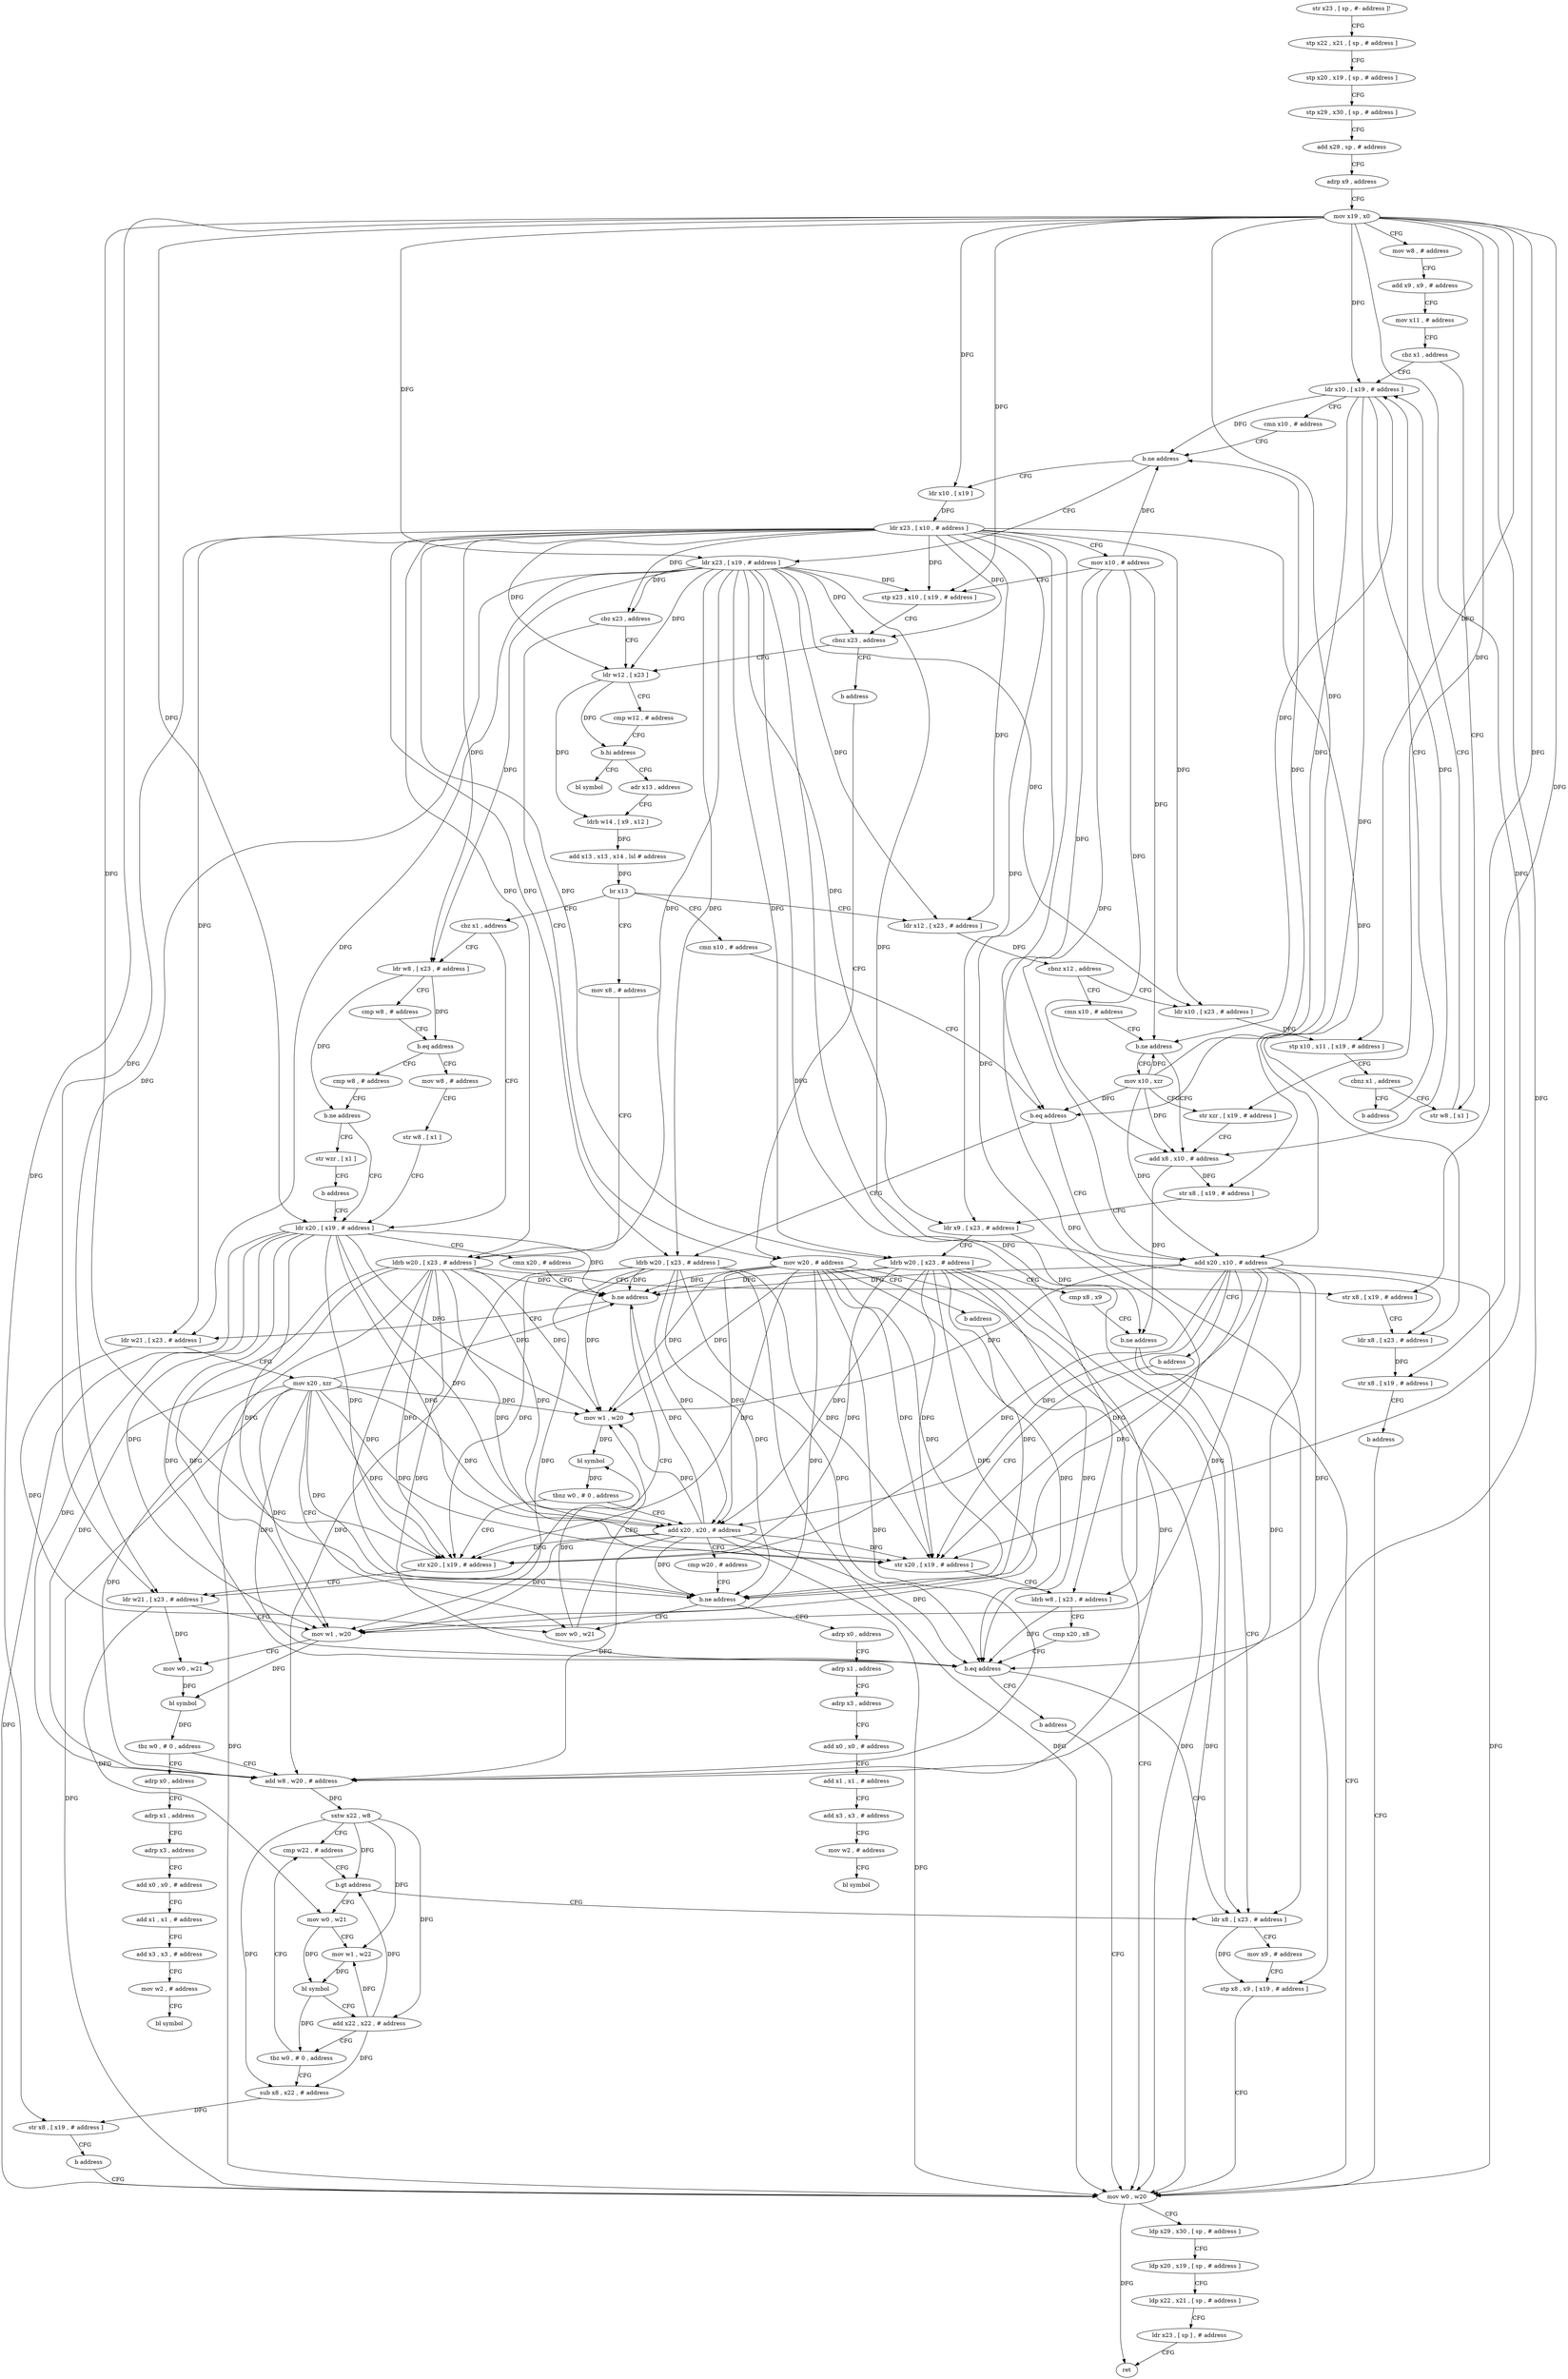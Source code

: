 digraph "func" {
"4207892" [label = "str x23 , [ sp , #- address ]!" ]
"4207896" [label = "stp x22 , x21 , [ sp , # address ]" ]
"4207900" [label = "stp x20 , x19 , [ sp , # address ]" ]
"4207904" [label = "stp x29 , x30 , [ sp , # address ]" ]
"4207908" [label = "add x29 , sp , # address" ]
"4207912" [label = "adrp x9 , address" ]
"4207916" [label = "mov x19 , x0" ]
"4207920" [label = "mov w8 , # address" ]
"4207924" [label = "add x9 , x9 , # address" ]
"4207928" [label = "mov x11 , # address" ]
"4207932" [label = "cbz x1 , address" ]
"4207940" [label = "ldr x10 , [ x19 , # address ]" ]
"4207936" [label = "str w8 , [ x1 ]" ]
"4207944" [label = "cmn x10 , # address" ]
"4207948" [label = "b.ne address" ]
"4207976" [label = "ldr x23 , [ x19 , # address ]" ]
"4207952" [label = "ldr x10 , [ x19 ]" ]
"4207980" [label = "cbz x23 , address" ]
"4208292" [label = "mov w20 , # address" ]
"4207984" [label = "ldr w12 , [ x23 ]" ]
"4207956" [label = "ldr x23 , [ x10 , # address ]" ]
"4207960" [label = "mov x10 , # address" ]
"4207964" [label = "stp x23 , x10 , [ x19 , # address ]" ]
"4207968" [label = "cbnz x23 , address" ]
"4207972" [label = "b address" ]
"4208296" [label = "b address" ]
"4208352" [label = "mov w0 , w20" ]
"4207988" [label = "cmp w12 , # address" ]
"4207992" [label = "b.hi address" ]
"4208376" [label = "bl symbol" ]
"4207996" [label = "adr x13 , address" ]
"4208356" [label = "ldp x29 , x30 , [ sp , # address ]" ]
"4208360" [label = "ldp x20 , x19 , [ sp , # address ]" ]
"4208364" [label = "ldp x22 , x21 , [ sp , # address ]" ]
"4208368" [label = "ldr x23 , [ sp ] , # address" ]
"4208372" [label = "ret" ]
"4208000" [label = "ldrb w14 , [ x9 , x12 ]" ]
"4208004" [label = "add x13 , x13 , x14 , lsl # address" ]
"4208008" [label = "br x13" ]
"4208012" [label = "ldr x12 , [ x23 , # address ]" ]
"4208036" [label = "mov x8 , # address" ]
"4208060" [label = "cbz x1 , address" ]
"4208092" [label = "cmn x10 , # address" ]
"4208016" [label = "cbnz x12 , address" ]
"4208300" [label = "cmn x10 , # address" ]
"4208020" [label = "ldr x10 , [ x23 , # address ]" ]
"4208040" [label = "ldrb w20 , [ x23 , # address ]" ]
"4208044" [label = "str x8 , [ x19 , # address ]" ]
"4208048" [label = "ldr x8 , [ x23 , # address ]" ]
"4208052" [label = "str x8 , [ x19 , # address ]" ]
"4208056" [label = "b address" ]
"4208140" [label = "ldr x20 , [ x19 , # address ]" ]
"4208064" [label = "ldr w8 , [ x23 , # address ]" ]
"4208096" [label = "b.eq address" ]
"4208108" [label = "ldrb w20 , [ x23 , # address ]" ]
"4208100" [label = "add x20 , x10 , # address" ]
"4208304" [label = "b.ne address" ]
"4208316" [label = "add x8 , x10 , # address" ]
"4208308" [label = "mov x10 , xzr" ]
"4208024" [label = "stp x10 , x11 , [ x19 , # address ]" ]
"4208028" [label = "cbnz x1 , address" ]
"4208032" [label = "b address" ]
"4208144" [label = "cmn x20 , # address" ]
"4208148" [label = "b.ne address" ]
"4208224" [label = "ldr w21 , [ x23 , # address ]" ]
"4208152" [label = "ldr w21 , [ x23 , # address ]" ]
"4208068" [label = "cmp w8 , # address" ]
"4208072" [label = "b.eq address" ]
"4208132" [label = "mov w8 , # address" ]
"4208076" [label = "cmp w8 , # address" ]
"4208112" [label = "str x20 , [ x19 , # address ]" ]
"4208104" [label = "b address" ]
"4208320" [label = "str x8 , [ x19 , # address ]" ]
"4208324" [label = "ldr x9 , [ x23 , # address ]" ]
"4208328" [label = "ldrb w20 , [ x23 , # address ]" ]
"4208332" [label = "cmp x8 , x9" ]
"4208336" [label = "b.ne address" ]
"4208340" [label = "ldr x8 , [ x23 , # address ]" ]
"4208312" [label = "str xzr , [ x19 , # address ]" ]
"4208228" [label = "mov w1 , w20" ]
"4208232" [label = "mov w0 , w21" ]
"4208236" [label = "bl symbol" ]
"4208240" [label = "tbz w0 , # 0 , address" ]
"4208380" [label = "adrp x0 , address" ]
"4208244" [label = "add w8 , w20 , # address" ]
"4208156" [label = "mov x20 , xzr" ]
"4208160" [label = "mov w0 , w21" ]
"4208136" [label = "str w8 , [ x1 ]" ]
"4208080" [label = "b.ne address" ]
"4208084" [label = "str wzr , [ x1 ]" ]
"4208344" [label = "mov x9 , # address" ]
"4208348" [label = "stp x8 , x9 , [ x19 , # address ]" ]
"4208128" [label = "b address" ]
"4208116" [label = "ldrb w8 , [ x23 , # address ]" ]
"4208120" [label = "cmp x20 , x8" ]
"4208124" [label = "b.eq address" ]
"4208384" [label = "adrp x1 , address" ]
"4208388" [label = "adrp x3 , address" ]
"4208392" [label = "add x0 , x0 , # address" ]
"4208396" [label = "add x1 , x1 , # address" ]
"4208400" [label = "add x3 , x3 , # address" ]
"4208404" [label = "mov w2 , # address" ]
"4208408" [label = "bl symbol" ]
"4208248" [label = "sxtw x22 , w8" ]
"4208252" [label = "cmp w22 , # address" ]
"4208220" [label = "str x20 , [ x19 , # address ]" ]
"4208176" [label = "add x20 , x20 , # address" ]
"4208180" [label = "cmp w20 , # address" ]
"4208184" [label = "b.ne address" ]
"4208188" [label = "adrp x0 , address" ]
"4208088" [label = "b address" ]
"4208260" [label = "mov w0 , w21" ]
"4208264" [label = "mov w1 , w22" ]
"4208268" [label = "bl symbol" ]
"4208272" [label = "add x22 , x22 , # address" ]
"4208276" [label = "tbz w0 , # 0 , address" ]
"4208280" [label = "sub x8 , x22 , # address" ]
"4208164" [label = "mov w1 , w20" ]
"4208168" [label = "bl symbol" ]
"4208172" [label = "tbnz w0 , # 0 , address" ]
"4208192" [label = "adrp x1 , address" ]
"4208196" [label = "adrp x3 , address" ]
"4208200" [label = "add x0 , x0 , # address" ]
"4208204" [label = "add x1 , x1 , # address" ]
"4208208" [label = "add x3 , x3 , # address" ]
"4208212" [label = "mov w2 , # address" ]
"4208216" [label = "bl symbol" ]
"4208256" [label = "b.gt address" ]
"4208284" [label = "str x8 , [ x19 , # address ]" ]
"4208288" [label = "b address" ]
"4207892" -> "4207896" [ label = "CFG" ]
"4207896" -> "4207900" [ label = "CFG" ]
"4207900" -> "4207904" [ label = "CFG" ]
"4207904" -> "4207908" [ label = "CFG" ]
"4207908" -> "4207912" [ label = "CFG" ]
"4207912" -> "4207916" [ label = "CFG" ]
"4207916" -> "4207920" [ label = "CFG" ]
"4207916" -> "4207940" [ label = "DFG" ]
"4207916" -> "4207976" [ label = "DFG" ]
"4207916" -> "4207952" [ label = "DFG" ]
"4207916" -> "4207964" [ label = "DFG" ]
"4207916" -> "4208044" [ label = "DFG" ]
"4207916" -> "4208052" [ label = "DFG" ]
"4207916" -> "4208024" [ label = "DFG" ]
"4207916" -> "4208140" [ label = "DFG" ]
"4207916" -> "4208320" [ label = "DFG" ]
"4207916" -> "4208312" [ label = "DFG" ]
"4207916" -> "4208112" [ label = "DFG" ]
"4207916" -> "4208348" [ label = "DFG" ]
"4207916" -> "4208220" [ label = "DFG" ]
"4207916" -> "4208284" [ label = "DFG" ]
"4207920" -> "4207924" [ label = "CFG" ]
"4207924" -> "4207928" [ label = "CFG" ]
"4207928" -> "4207932" [ label = "CFG" ]
"4207932" -> "4207940" [ label = "CFG" ]
"4207932" -> "4207936" [ label = "CFG" ]
"4207940" -> "4207944" [ label = "CFG" ]
"4207940" -> "4207948" [ label = "DFG" ]
"4207940" -> "4208096" [ label = "DFG" ]
"4207940" -> "4208304" [ label = "DFG" ]
"4207940" -> "4208100" [ label = "DFG" ]
"4207940" -> "4208316" [ label = "DFG" ]
"4207936" -> "4207940" [ label = "CFG" ]
"4207944" -> "4207948" [ label = "CFG" ]
"4207948" -> "4207976" [ label = "CFG" ]
"4207948" -> "4207952" [ label = "CFG" ]
"4207976" -> "4207980" [ label = "DFG" ]
"4207976" -> "4207964" [ label = "DFG" ]
"4207976" -> "4207968" [ label = "DFG" ]
"4207976" -> "4207984" [ label = "DFG" ]
"4207976" -> "4208012" [ label = "DFG" ]
"4207976" -> "4208040" [ label = "DFG" ]
"4207976" -> "4208048" [ label = "DFG" ]
"4207976" -> "4208020" [ label = "DFG" ]
"4207976" -> "4208064" [ label = "DFG" ]
"4207976" -> "4208108" [ label = "DFG" ]
"4207976" -> "4208324" [ label = "DFG" ]
"4207976" -> "4208328" [ label = "DFG" ]
"4207976" -> "4208224" [ label = "DFG" ]
"4207976" -> "4208152" [ label = "DFG" ]
"4207976" -> "4208116" [ label = "DFG" ]
"4207976" -> "4208340" [ label = "DFG" ]
"4207952" -> "4207956" [ label = "DFG" ]
"4207980" -> "4208292" [ label = "CFG" ]
"4207980" -> "4207984" [ label = "CFG" ]
"4208292" -> "4208296" [ label = "CFG" ]
"4208292" -> "4208352" [ label = "DFG" ]
"4208292" -> "4208148" [ label = "DFG" ]
"4208292" -> "4208228" [ label = "DFG" ]
"4208292" -> "4208112" [ label = "DFG" ]
"4208292" -> "4208124" [ label = "DFG" ]
"4208292" -> "4208244" [ label = "DFG" ]
"4208292" -> "4208164" [ label = "DFG" ]
"4208292" -> "4208220" [ label = "DFG" ]
"4208292" -> "4208176" [ label = "DFG" ]
"4208292" -> "4208184" [ label = "DFG" ]
"4207984" -> "4207988" [ label = "CFG" ]
"4207984" -> "4207992" [ label = "DFG" ]
"4207984" -> "4208000" [ label = "DFG" ]
"4207956" -> "4207960" [ label = "CFG" ]
"4207956" -> "4207980" [ label = "DFG" ]
"4207956" -> "4207964" [ label = "DFG" ]
"4207956" -> "4207968" [ label = "DFG" ]
"4207956" -> "4207984" [ label = "DFG" ]
"4207956" -> "4208012" [ label = "DFG" ]
"4207956" -> "4208040" [ label = "DFG" ]
"4207956" -> "4208048" [ label = "DFG" ]
"4207956" -> "4208020" [ label = "DFG" ]
"4207956" -> "4208064" [ label = "DFG" ]
"4207956" -> "4208108" [ label = "DFG" ]
"4207956" -> "4208324" [ label = "DFG" ]
"4207956" -> "4208328" [ label = "DFG" ]
"4207956" -> "4208224" [ label = "DFG" ]
"4207956" -> "4208152" [ label = "DFG" ]
"4207956" -> "4208116" [ label = "DFG" ]
"4207956" -> "4208340" [ label = "DFG" ]
"4207960" -> "4207964" [ label = "CFG" ]
"4207960" -> "4207948" [ label = "DFG" ]
"4207960" -> "4208096" [ label = "DFG" ]
"4207960" -> "4208304" [ label = "DFG" ]
"4207960" -> "4208100" [ label = "DFG" ]
"4207960" -> "4208316" [ label = "DFG" ]
"4207964" -> "4207968" [ label = "CFG" ]
"4207968" -> "4207984" [ label = "CFG" ]
"4207968" -> "4207972" [ label = "CFG" ]
"4207972" -> "4208292" [ label = "CFG" ]
"4208296" -> "4208352" [ label = "CFG" ]
"4208352" -> "4208356" [ label = "CFG" ]
"4208352" -> "4208372" [ label = "DFG" ]
"4207988" -> "4207992" [ label = "CFG" ]
"4207992" -> "4208376" [ label = "CFG" ]
"4207992" -> "4207996" [ label = "CFG" ]
"4207996" -> "4208000" [ label = "CFG" ]
"4208356" -> "4208360" [ label = "CFG" ]
"4208360" -> "4208364" [ label = "CFG" ]
"4208364" -> "4208368" [ label = "CFG" ]
"4208368" -> "4208372" [ label = "CFG" ]
"4208000" -> "4208004" [ label = "DFG" ]
"4208004" -> "4208008" [ label = "DFG" ]
"4208008" -> "4208012" [ label = "CFG" ]
"4208008" -> "4208036" [ label = "CFG" ]
"4208008" -> "4208060" [ label = "CFG" ]
"4208008" -> "4208092" [ label = "CFG" ]
"4208012" -> "4208016" [ label = "DFG" ]
"4208036" -> "4208040" [ label = "CFG" ]
"4208060" -> "4208140" [ label = "CFG" ]
"4208060" -> "4208064" [ label = "CFG" ]
"4208092" -> "4208096" [ label = "CFG" ]
"4208016" -> "4208300" [ label = "CFG" ]
"4208016" -> "4208020" [ label = "CFG" ]
"4208300" -> "4208304" [ label = "CFG" ]
"4208020" -> "4208024" [ label = "DFG" ]
"4208040" -> "4208044" [ label = "CFG" ]
"4208040" -> "4208352" [ label = "DFG" ]
"4208040" -> "4208148" [ label = "DFG" ]
"4208040" -> "4208228" [ label = "DFG" ]
"4208040" -> "4208112" [ label = "DFG" ]
"4208040" -> "4208124" [ label = "DFG" ]
"4208040" -> "4208244" [ label = "DFG" ]
"4208040" -> "4208164" [ label = "DFG" ]
"4208040" -> "4208220" [ label = "DFG" ]
"4208040" -> "4208176" [ label = "DFG" ]
"4208040" -> "4208184" [ label = "DFG" ]
"4208044" -> "4208048" [ label = "CFG" ]
"4208048" -> "4208052" [ label = "DFG" ]
"4208052" -> "4208056" [ label = "CFG" ]
"4208056" -> "4208352" [ label = "CFG" ]
"4208140" -> "4208144" [ label = "CFG" ]
"4208140" -> "4208352" [ label = "DFG" ]
"4208140" -> "4208148" [ label = "DFG" ]
"4208140" -> "4208228" [ label = "DFG" ]
"4208140" -> "4208112" [ label = "DFG" ]
"4208140" -> "4208124" [ label = "DFG" ]
"4208140" -> "4208244" [ label = "DFG" ]
"4208140" -> "4208164" [ label = "DFG" ]
"4208140" -> "4208220" [ label = "DFG" ]
"4208140" -> "4208176" [ label = "DFG" ]
"4208140" -> "4208184" [ label = "DFG" ]
"4208064" -> "4208068" [ label = "CFG" ]
"4208064" -> "4208072" [ label = "DFG" ]
"4208064" -> "4208080" [ label = "DFG" ]
"4208096" -> "4208108" [ label = "CFG" ]
"4208096" -> "4208100" [ label = "CFG" ]
"4208108" -> "4208112" [ label = "DFG" ]
"4208108" -> "4208352" [ label = "DFG" ]
"4208108" -> "4208148" [ label = "DFG" ]
"4208108" -> "4208228" [ label = "DFG" ]
"4208108" -> "4208124" [ label = "DFG" ]
"4208108" -> "4208244" [ label = "DFG" ]
"4208108" -> "4208164" [ label = "DFG" ]
"4208108" -> "4208220" [ label = "DFG" ]
"4208108" -> "4208176" [ label = "DFG" ]
"4208108" -> "4208184" [ label = "DFG" ]
"4208100" -> "4208104" [ label = "CFG" ]
"4208100" -> "4208352" [ label = "DFG" ]
"4208100" -> "4208148" [ label = "DFG" ]
"4208100" -> "4208228" [ label = "DFG" ]
"4208100" -> "4208112" [ label = "DFG" ]
"4208100" -> "4208124" [ label = "DFG" ]
"4208100" -> "4208244" [ label = "DFG" ]
"4208100" -> "4208164" [ label = "DFG" ]
"4208100" -> "4208220" [ label = "DFG" ]
"4208100" -> "4208176" [ label = "DFG" ]
"4208100" -> "4208184" [ label = "DFG" ]
"4208304" -> "4208316" [ label = "CFG" ]
"4208304" -> "4208308" [ label = "CFG" ]
"4208316" -> "4208320" [ label = "DFG" ]
"4208316" -> "4208336" [ label = "DFG" ]
"4208308" -> "4208312" [ label = "CFG" ]
"4208308" -> "4207948" [ label = "DFG" ]
"4208308" -> "4208096" [ label = "DFG" ]
"4208308" -> "4208304" [ label = "DFG" ]
"4208308" -> "4208100" [ label = "DFG" ]
"4208308" -> "4208316" [ label = "DFG" ]
"4208024" -> "4208028" [ label = "CFG" ]
"4208028" -> "4207936" [ label = "CFG" ]
"4208028" -> "4208032" [ label = "CFG" ]
"4208032" -> "4207940" [ label = "CFG" ]
"4208144" -> "4208148" [ label = "CFG" ]
"4208148" -> "4208224" [ label = "CFG" ]
"4208148" -> "4208152" [ label = "CFG" ]
"4208224" -> "4208228" [ label = "CFG" ]
"4208224" -> "4208232" [ label = "DFG" ]
"4208224" -> "4208260" [ label = "DFG" ]
"4208152" -> "4208156" [ label = "CFG" ]
"4208152" -> "4208160" [ label = "DFG" ]
"4208068" -> "4208072" [ label = "CFG" ]
"4208072" -> "4208132" [ label = "CFG" ]
"4208072" -> "4208076" [ label = "CFG" ]
"4208132" -> "4208136" [ label = "CFG" ]
"4208076" -> "4208080" [ label = "CFG" ]
"4208112" -> "4208116" [ label = "CFG" ]
"4208104" -> "4208112" [ label = "CFG" ]
"4208320" -> "4208324" [ label = "CFG" ]
"4208324" -> "4208328" [ label = "CFG" ]
"4208324" -> "4208336" [ label = "DFG" ]
"4208328" -> "4208332" [ label = "CFG" ]
"4208328" -> "4208352" [ label = "DFG" ]
"4208328" -> "4208148" [ label = "DFG" ]
"4208328" -> "4208228" [ label = "DFG" ]
"4208328" -> "4208112" [ label = "DFG" ]
"4208328" -> "4208124" [ label = "DFG" ]
"4208328" -> "4208244" [ label = "DFG" ]
"4208328" -> "4208164" [ label = "DFG" ]
"4208328" -> "4208220" [ label = "DFG" ]
"4208328" -> "4208176" [ label = "DFG" ]
"4208328" -> "4208184" [ label = "DFG" ]
"4208332" -> "4208336" [ label = "CFG" ]
"4208336" -> "4208352" [ label = "CFG" ]
"4208336" -> "4208340" [ label = "CFG" ]
"4208340" -> "4208344" [ label = "CFG" ]
"4208340" -> "4208348" [ label = "DFG" ]
"4208312" -> "4208316" [ label = "CFG" ]
"4208228" -> "4208232" [ label = "CFG" ]
"4208228" -> "4208236" [ label = "DFG" ]
"4208232" -> "4208236" [ label = "DFG" ]
"4208236" -> "4208240" [ label = "DFG" ]
"4208240" -> "4208380" [ label = "CFG" ]
"4208240" -> "4208244" [ label = "CFG" ]
"4208380" -> "4208384" [ label = "CFG" ]
"4208244" -> "4208248" [ label = "DFG" ]
"4208156" -> "4208160" [ label = "CFG" ]
"4208156" -> "4208352" [ label = "DFG" ]
"4208156" -> "4208148" [ label = "DFG" ]
"4208156" -> "4208228" [ label = "DFG" ]
"4208156" -> "4208112" [ label = "DFG" ]
"4208156" -> "4208124" [ label = "DFG" ]
"4208156" -> "4208244" [ label = "DFG" ]
"4208156" -> "4208164" [ label = "DFG" ]
"4208156" -> "4208220" [ label = "DFG" ]
"4208156" -> "4208176" [ label = "DFG" ]
"4208156" -> "4208184" [ label = "DFG" ]
"4208160" -> "4208164" [ label = "CFG" ]
"4208160" -> "4208168" [ label = "DFG" ]
"4208136" -> "4208140" [ label = "CFG" ]
"4208080" -> "4208140" [ label = "CFG" ]
"4208080" -> "4208084" [ label = "CFG" ]
"4208084" -> "4208088" [ label = "CFG" ]
"4208344" -> "4208348" [ label = "CFG" ]
"4208348" -> "4208352" [ label = "CFG" ]
"4208128" -> "4208352" [ label = "CFG" ]
"4208116" -> "4208120" [ label = "CFG" ]
"4208116" -> "4208124" [ label = "DFG" ]
"4208120" -> "4208124" [ label = "CFG" ]
"4208124" -> "4208340" [ label = "CFG" ]
"4208124" -> "4208128" [ label = "CFG" ]
"4208384" -> "4208388" [ label = "CFG" ]
"4208388" -> "4208392" [ label = "CFG" ]
"4208392" -> "4208396" [ label = "CFG" ]
"4208396" -> "4208400" [ label = "CFG" ]
"4208400" -> "4208404" [ label = "CFG" ]
"4208404" -> "4208408" [ label = "CFG" ]
"4208248" -> "4208252" [ label = "CFG" ]
"4208248" -> "4208256" [ label = "DFG" ]
"4208248" -> "4208264" [ label = "DFG" ]
"4208248" -> "4208272" [ label = "DFG" ]
"4208248" -> "4208280" [ label = "DFG" ]
"4208252" -> "4208256" [ label = "CFG" ]
"4208220" -> "4208224" [ label = "CFG" ]
"4208176" -> "4208180" [ label = "CFG" ]
"4208176" -> "4208352" [ label = "DFG" ]
"4208176" -> "4208148" [ label = "DFG" ]
"4208176" -> "4208228" [ label = "DFG" ]
"4208176" -> "4208112" [ label = "DFG" ]
"4208176" -> "4208244" [ label = "DFG" ]
"4208176" -> "4208164" [ label = "DFG" ]
"4208176" -> "4208220" [ label = "DFG" ]
"4208176" -> "4208124" [ label = "DFG" ]
"4208176" -> "4208184" [ label = "DFG" ]
"4208180" -> "4208184" [ label = "CFG" ]
"4208184" -> "4208160" [ label = "CFG" ]
"4208184" -> "4208188" [ label = "CFG" ]
"4208188" -> "4208192" [ label = "CFG" ]
"4208088" -> "4208140" [ label = "CFG" ]
"4208260" -> "4208264" [ label = "CFG" ]
"4208260" -> "4208268" [ label = "DFG" ]
"4208264" -> "4208268" [ label = "DFG" ]
"4208268" -> "4208272" [ label = "CFG" ]
"4208268" -> "4208276" [ label = "DFG" ]
"4208272" -> "4208276" [ label = "CFG" ]
"4208272" -> "4208256" [ label = "DFG" ]
"4208272" -> "4208264" [ label = "DFG" ]
"4208272" -> "4208280" [ label = "DFG" ]
"4208276" -> "4208252" [ label = "CFG" ]
"4208276" -> "4208280" [ label = "CFG" ]
"4208280" -> "4208284" [ label = "DFG" ]
"4208164" -> "4208168" [ label = "DFG" ]
"4208168" -> "4208172" [ label = "DFG" ]
"4208172" -> "4208220" [ label = "CFG" ]
"4208172" -> "4208176" [ label = "CFG" ]
"4208192" -> "4208196" [ label = "CFG" ]
"4208196" -> "4208200" [ label = "CFG" ]
"4208200" -> "4208204" [ label = "CFG" ]
"4208204" -> "4208208" [ label = "CFG" ]
"4208208" -> "4208212" [ label = "CFG" ]
"4208212" -> "4208216" [ label = "CFG" ]
"4208256" -> "4208340" [ label = "CFG" ]
"4208256" -> "4208260" [ label = "CFG" ]
"4208284" -> "4208288" [ label = "CFG" ]
"4208288" -> "4208352" [ label = "CFG" ]
}

